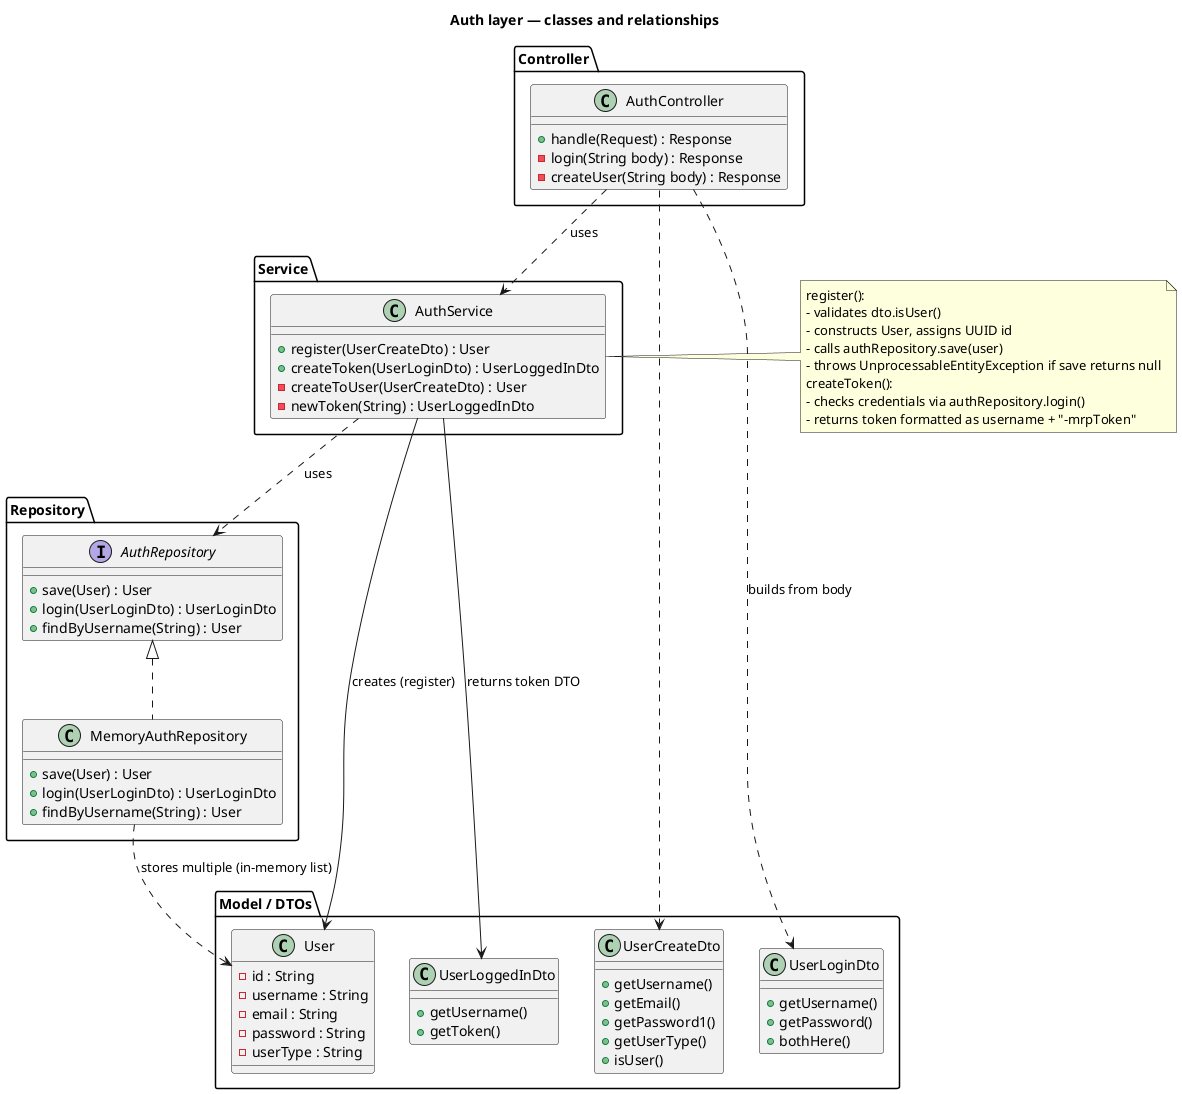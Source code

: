 @startuml
' Detailed class diagram for the Auth flow
title Auth layer — classes and relationships

package "Controller" {
  class AuthController {
    +handle(Request) : Response
    -login(String body) : Response
    -createUser(String body) : Response
  }
}

package "Service" {
  class AuthService {
    +register(UserCreateDto) : User
    +createToken(UserLoginDto) : UserLoggedInDto
    -createToUser(UserCreateDto) : User
    -newToken(String) : UserLoggedInDto
  }
}

package "Repository" {
  interface AuthRepository {
    +save(User) : User
    +login(UserLoginDto) : UserLoginDto
    +findByUsername(String) : User
  }
  class MemoryAuthRepository {
    +save(User) : User
    +login(UserLoginDto) : UserLoginDto
    +findByUsername(String) : User
  }
}

package "Model / DTOs" {
  class User {
    -id : String
    -username : String
    -email : String
    -password : String
    -userType : String
  }
  class UserCreateDto {
    +getUsername()
    +getEmail()
    +getPassword1()
    +getUserType()
    +isUser()
  }
  class UserLoginDto {
    +getUsername()
    +getPassword()
    +bothHere()
  }
  class UserLoggedInDto {
    +getUsername()
    +getToken()
  }
}


' Relationships and cardinality/notes
AuthController ..> AuthService : uses
AuthService ..> AuthRepository : uses
AuthRepository <|.. MemoryAuthRepository

AuthController ..> UserLoginDto : builds from body
AuthController ..> UserCreateDto

AuthService --> User : creates (register)
AuthService --> UserLoggedInDto : returns token DTO

MemoryAuthRepository ..> User : stores multiple (in-memory list)

' Notes about behavior
note right of AuthService
  register():
  - validates dto.isUser()
  - constructs User, assigns UUID id
  - calls authRepository.save(user)
  - throws UnprocessableEntityException if save returns null
  createToken():
  - checks credentials via authRepository.login()
  - returns token formatted as username + "-mrpToken"
end note

@enduml